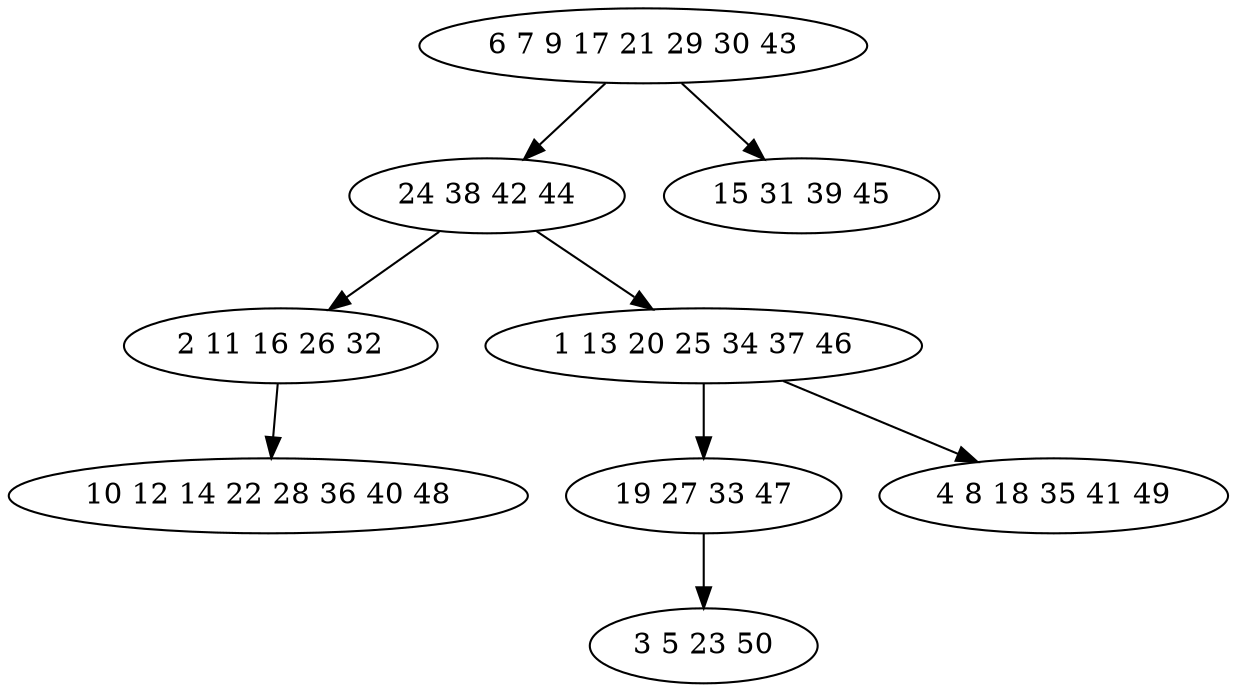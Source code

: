 digraph true_tree {
	"0" -> "1"
	"1" -> "2"
	"2" -> "3"
	"1" -> "4"
	"4" -> "5"
	"0" -> "6"
	"5" -> "7"
	"4" -> "8"
	"0" [label="6 7 9 17 21 29 30 43"];
	"1" [label="24 38 42 44"];
	"2" [label="2 11 16 26 32"];
	"3" [label="10 12 14 22 28 36 40 48"];
	"4" [label="1 13 20 25 34 37 46"];
	"5" [label="19 27 33 47"];
	"6" [label="15 31 39 45"];
	"7" [label="3 5 23 50"];
	"8" [label="4 8 18 35 41 49"];
}
